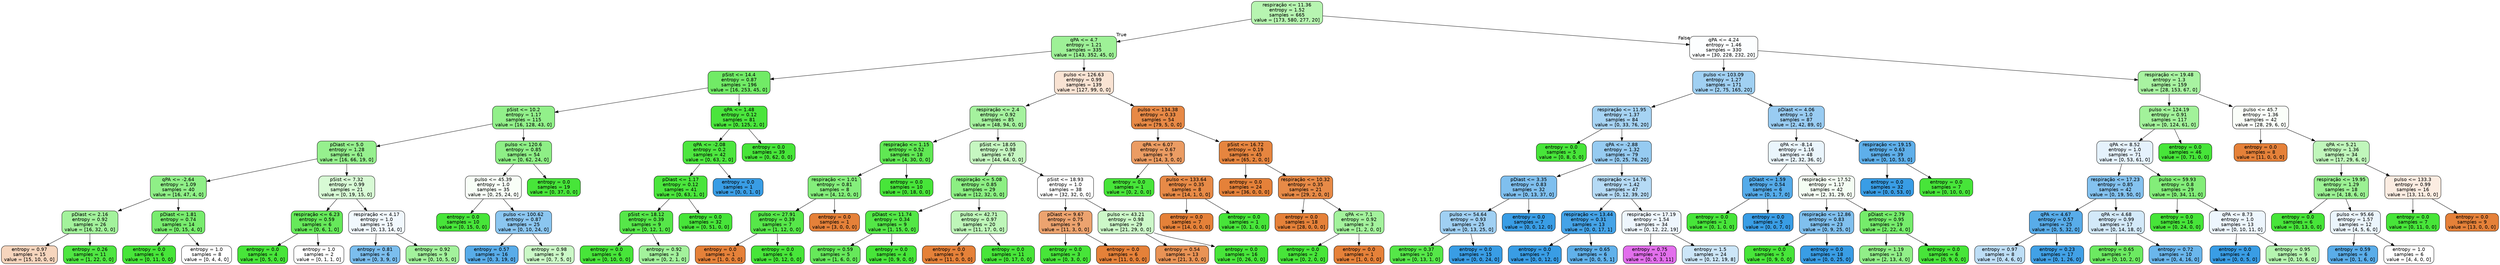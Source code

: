 digraph Tree {
node [shape=box, style="filled, rounded", color="black", fontname="helvetica"] ;
edge [fontname="helvetica"] ;
0 [label="respiração <= 11.36\nentropy = 1.52\nsamples = 665\nvalue = [173, 580, 277, 20]", fillcolor="#b7f5b1"] ;
1 [label="qPA <= 4.7\nentropy = 1.21\nsamples = 335\nvalue = [143, 352, 45, 0]", fillcolor="#9ef197"] ;
0 -> 1 [labeldistance=2.5, labelangle=45, headlabel="True"] ;
2 [label="pSist <= 14.4\nentropy = 0.87\nsamples = 196\nvalue = [16, 253, 45, 0]", fillcolor="#71eb66"] ;
1 -> 2 ;
3 [label="pSist <= 10.2\nentropy = 1.17\nsamples = 115\nvalue = [16, 128, 43, 0]", fillcolor="#92f08a"] ;
2 -> 3 ;
4 [label="pDiast <= 5.0\nentropy = 1.28\nsamples = 61\nvalue = [16, 66, 19, 0]", fillcolor="#96f08e"] ;
3 -> 4 ;
5 [label="qPA <= -2.64\nentropy = 1.09\nsamples = 40\nvalue = [16, 47, 4, 0]", fillcolor="#8fef87"] ;
4 -> 5 ;
6 [label="pDiast <= 2.16\nentropy = 0.92\nsamples = 26\nvalue = [16, 32, 0, 0]", fillcolor="#a3f29c"] ;
5 -> 6 ;
7 [label="entropy = 0.97\nsamples = 15\nvalue = [15, 10, 0, 0]", fillcolor="#f6d5bd"] ;
6 -> 7 ;
8 [label="entropy = 0.26\nsamples = 11\nvalue = [1, 22, 0, 0]", fillcolor="#4fe642"] ;
6 -> 8 ;
9 [label="pDiast <= 1.81\nentropy = 0.74\nsamples = 14\nvalue = [0, 15, 4, 0]", fillcolor="#78ec6e"] ;
5 -> 9 ;
10 [label="entropy = 0.0\nsamples = 6\nvalue = [0, 11, 0, 0]", fillcolor="#47e539"] ;
9 -> 10 ;
11 [label="entropy = 1.0\nsamples = 8\nvalue = [0, 4, 4, 0]", fillcolor="#ffffff"] ;
9 -> 11 ;
12 [label="pSist <= 7.32\nentropy = 0.99\nsamples = 21\nvalue = [0, 19, 15, 0]", fillcolor="#d8fad5"] ;
4 -> 12 ;
13 [label="respiração <= 6.23\nentropy = 0.59\nsamples = 6\nvalue = [0, 6, 1, 0]", fillcolor="#66e95a"] ;
12 -> 13 ;
14 [label="entropy = 0.0\nsamples = 4\nvalue = [0, 5, 0, 0]", fillcolor="#47e539"] ;
13 -> 14 ;
15 [label="entropy = 1.0\nsamples = 2\nvalue = [0, 1, 1, 0]", fillcolor="#ffffff"] ;
13 -> 15 ;
16 [label="respiração <= 4.17\nentropy = 1.0\nsamples = 15\nvalue = [0, 13, 14, 0]", fillcolor="#f1f8fd"] ;
12 -> 16 ;
17 [label="entropy = 0.81\nsamples = 6\nvalue = [0, 3, 9, 0]", fillcolor="#7bbeee"] ;
16 -> 17 ;
18 [label="entropy = 0.92\nsamples = 9\nvalue = [0, 10, 5, 0]", fillcolor="#a3f29c"] ;
16 -> 18 ;
19 [label="pulso <= 120.6\nentropy = 0.85\nsamples = 54\nvalue = [0, 62, 24, 0]", fillcolor="#8eef86"] ;
3 -> 19 ;
20 [label="pulso <= 45.39\nentropy = 1.0\nsamples = 35\nvalue = [0, 25, 24, 0]", fillcolor="#f8fef7"] ;
19 -> 20 ;
21 [label="entropy = 0.0\nsamples = 10\nvalue = [0, 15, 0, 0]", fillcolor="#47e539"] ;
20 -> 21 ;
22 [label="pulso <= 100.62\nentropy = 0.87\nsamples = 25\nvalue = [0, 10, 24, 0]", fillcolor="#8bc6f0"] ;
20 -> 22 ;
23 [label="entropy = 0.57\nsamples = 16\nvalue = [0, 3, 19, 0]", fillcolor="#58ace9"] ;
22 -> 23 ;
24 [label="entropy = 0.98\nsamples = 9\nvalue = [0, 7, 5, 0]", fillcolor="#caf8c6"] ;
22 -> 24 ;
25 [label="entropy = 0.0\nsamples = 19\nvalue = [0, 37, 0, 0]", fillcolor="#47e539"] ;
19 -> 25 ;
26 [label="qPA <= 1.48\nentropy = 0.12\nsamples = 81\nvalue = [0, 125, 2, 0]", fillcolor="#4ae53c"] ;
2 -> 26 ;
27 [label="qPA <= -2.08\nentropy = 0.2\nsamples = 42\nvalue = [0, 63, 2, 0]", fillcolor="#4de63f"] ;
26 -> 27 ;
28 [label="pDiast <= 1.17\nentropy = 0.12\nsamples = 41\nvalue = [0, 63, 1, 0]", fillcolor="#4ae53c"] ;
27 -> 28 ;
29 [label="pSist <= 18.12\nentropy = 0.39\nsamples = 9\nvalue = [0, 12, 1, 0]", fillcolor="#56e749"] ;
28 -> 29 ;
30 [label="entropy = 0.0\nsamples = 6\nvalue = [0, 10, 0, 0]", fillcolor="#47e539"] ;
29 -> 30 ;
31 [label="entropy = 0.92\nsamples = 3\nvalue = [0, 2, 1, 0]", fillcolor="#a3f29c"] ;
29 -> 31 ;
32 [label="entropy = 0.0\nsamples = 32\nvalue = [0, 51, 0, 0]", fillcolor="#47e539"] ;
28 -> 32 ;
33 [label="entropy = 0.0\nsamples = 1\nvalue = [0, 0, 1, 0]", fillcolor="#399de5"] ;
27 -> 33 ;
34 [label="entropy = 0.0\nsamples = 39\nvalue = [0, 62, 0, 0]", fillcolor="#47e539"] ;
26 -> 34 ;
35 [label="pulso <= 126.63\nentropy = 0.99\nsamples = 139\nvalue = [127, 99, 0, 0]", fillcolor="#f9e3d3"] ;
1 -> 35 ;
36 [label="respiração <= 2.4\nentropy = 0.92\nsamples = 85\nvalue = [48, 94, 0, 0]", fillcolor="#a5f29e"] ;
35 -> 36 ;
37 [label="respiração <= 1.15\nentropy = 0.52\nsamples = 18\nvalue = [4, 30, 0, 0]", fillcolor="#60e853"] ;
36 -> 37 ;
38 [label="respiração <= 1.01\nentropy = 0.81\nsamples = 8\nvalue = [4, 12, 0, 0]", fillcolor="#84ee7b"] ;
37 -> 38 ;
39 [label="pulso <= 27.91\nentropy = 0.39\nsamples = 7\nvalue = [1, 12, 0, 0]", fillcolor="#56e749"] ;
38 -> 39 ;
40 [label="entropy = 0.0\nsamples = 1\nvalue = [1, 0, 0, 0]", fillcolor="#e58139"] ;
39 -> 40 ;
41 [label="entropy = 0.0\nsamples = 6\nvalue = [0, 12, 0, 0]", fillcolor="#47e539"] ;
39 -> 41 ;
42 [label="entropy = 0.0\nsamples = 1\nvalue = [3, 0, 0, 0]", fillcolor="#e58139"] ;
38 -> 42 ;
43 [label="entropy = 0.0\nsamples = 10\nvalue = [0, 18, 0, 0]", fillcolor="#47e539"] ;
37 -> 43 ;
44 [label="pSist <= 18.05\nentropy = 0.98\nsamples = 67\nvalue = [44, 64, 0, 0]", fillcolor="#c6f7c1"] ;
36 -> 44 ;
45 [label="respiração <= 5.08\nentropy = 0.85\nsamples = 29\nvalue = [12, 32, 0, 0]", fillcolor="#8cef83"] ;
44 -> 45 ;
46 [label="pDiast <= 11.74\nentropy = 0.34\nsamples = 9\nvalue = [1, 15, 0, 0]", fillcolor="#53e746"] ;
45 -> 46 ;
47 [label="entropy = 0.59\nsamples = 5\nvalue = [1, 6, 0, 0]", fillcolor="#66e95a"] ;
46 -> 47 ;
48 [label="entropy = 0.0\nsamples = 4\nvalue = [0, 9, 0, 0]", fillcolor="#47e539"] ;
46 -> 48 ;
49 [label="pulso <= 42.71\nentropy = 0.97\nsamples = 20\nvalue = [11, 17, 0, 0]", fillcolor="#bef6b9"] ;
45 -> 49 ;
50 [label="entropy = 0.0\nsamples = 9\nvalue = [11, 0, 0, 0]", fillcolor="#e58139"] ;
49 -> 50 ;
51 [label="entropy = 0.0\nsamples = 11\nvalue = [0, 17, 0, 0]", fillcolor="#47e539"] ;
49 -> 51 ;
52 [label="pSist <= 18.93\nentropy = 1.0\nsamples = 38\nvalue = [32, 32, 0, 0]", fillcolor="#ffffff"] ;
44 -> 52 ;
53 [label="pDiast <= 9.67\nentropy = 0.75\nsamples = 9\nvalue = [11, 3, 0, 0]", fillcolor="#eca36f"] ;
52 -> 53 ;
54 [label="entropy = 0.0\nsamples = 3\nvalue = [0, 3, 0, 0]", fillcolor="#47e539"] ;
53 -> 54 ;
55 [label="entropy = 0.0\nsamples = 6\nvalue = [11, 0, 0, 0]", fillcolor="#e58139"] ;
53 -> 55 ;
56 [label="pulso <= 43.21\nentropy = 0.98\nsamples = 29\nvalue = [21, 29, 0, 0]", fillcolor="#ccf8c8"] ;
52 -> 56 ;
57 [label="entropy = 0.54\nsamples = 13\nvalue = [21, 3, 0, 0]", fillcolor="#e99355"] ;
56 -> 57 ;
58 [label="entropy = 0.0\nsamples = 16\nvalue = [0, 26, 0, 0]", fillcolor="#47e539"] ;
56 -> 58 ;
59 [label="pulso <= 134.38\nentropy = 0.33\nsamples = 54\nvalue = [79, 5, 0, 0]", fillcolor="#e78946"] ;
35 -> 59 ;
60 [label="qPA <= 6.07\nentropy = 0.67\nsamples = 9\nvalue = [14, 3, 0, 0]", fillcolor="#eb9c63"] ;
59 -> 60 ;
61 [label="entropy = 0.0\nsamples = 1\nvalue = [0, 2, 0, 0]", fillcolor="#47e539"] ;
60 -> 61 ;
62 [label="pulso <= 133.64\nentropy = 0.35\nsamples = 8\nvalue = [14, 1, 0, 0]", fillcolor="#e78a47"] ;
60 -> 62 ;
63 [label="entropy = 0.0\nsamples = 7\nvalue = [14, 0, 0, 0]", fillcolor="#e58139"] ;
62 -> 63 ;
64 [label="entropy = 0.0\nsamples = 1\nvalue = [0, 1, 0, 0]", fillcolor="#47e539"] ;
62 -> 64 ;
65 [label="pSist <= 16.72\nentropy = 0.19\nsamples = 45\nvalue = [65, 2, 0, 0]", fillcolor="#e6853f"] ;
59 -> 65 ;
66 [label="entropy = 0.0\nsamples = 24\nvalue = [36, 0, 0, 0]", fillcolor="#e58139"] ;
65 -> 66 ;
67 [label="respiração <= 10.32\nentropy = 0.35\nsamples = 21\nvalue = [29, 2, 0, 0]", fillcolor="#e78a47"] ;
65 -> 67 ;
68 [label="entropy = 0.0\nsamples = 18\nvalue = [28, 0, 0, 0]", fillcolor="#e58139"] ;
67 -> 68 ;
69 [label="qPA <= 7.1\nentropy = 0.92\nsamples = 3\nvalue = [1, 2, 0, 0]", fillcolor="#a3f29c"] ;
67 -> 69 ;
70 [label="entropy = 0.0\nsamples = 2\nvalue = [0, 2, 0, 0]", fillcolor="#47e539"] ;
69 -> 70 ;
71 [label="entropy = 0.0\nsamples = 1\nvalue = [1, 0, 0, 0]", fillcolor="#e58139"] ;
69 -> 71 ;
72 [label="qPA <= 4.24\nentropy = 1.46\nsamples = 330\nvalue = [30, 228, 232, 20]", fillcolor="#fcfeff"] ;
0 -> 72 [labeldistance=2.5, labelangle=-45, headlabel="False"] ;
73 [label="pulso <= 103.09\nentropy = 1.27\nsamples = 171\nvalue = [2, 75, 165, 20]", fillcolor="#a0d0f2"] ;
72 -> 73 ;
74 [label="respiração <= 11.95\nentropy = 1.37\nsamples = 84\nvalue = [0, 33, 76, 20]", fillcolor="#a6d3f3"] ;
73 -> 74 ;
75 [label="entropy = 0.0\nsamples = 5\nvalue = [0, 8, 0, 0]", fillcolor="#47e539"] ;
74 -> 75 ;
76 [label="qPA <= -2.88\nentropy = 1.32\nsamples = 79\nvalue = [0, 25, 76, 20]", fillcolor="#96cbf1"] ;
74 -> 76 ;
77 [label="pDiast <= 3.35\nentropy = 0.83\nsamples = 32\nvalue = [0, 13, 37, 0]", fillcolor="#7fbfee"] ;
76 -> 77 ;
78 [label="pulso <= 54.64\nentropy = 0.93\nsamples = 25\nvalue = [0, 13, 25, 0]", fillcolor="#a0d0f3"] ;
77 -> 78 ;
79 [label="entropy = 0.37\nsamples = 10\nvalue = [0, 13, 1, 0]", fillcolor="#55e748"] ;
78 -> 79 ;
80 [label="entropy = 0.0\nsamples = 15\nvalue = [0, 0, 24, 0]", fillcolor="#399de5"] ;
78 -> 80 ;
81 [label="entropy = 0.0\nsamples = 7\nvalue = [0, 0, 12, 0]", fillcolor="#399de5"] ;
77 -> 81 ;
82 [label="respiração <= 14.76\nentropy = 1.42\nsamples = 47\nvalue = [0, 12, 39, 20]", fillcolor="#b5daf5"] ;
76 -> 82 ;
83 [label="respiração <= 13.44\nentropy = 0.31\nsamples = 13\nvalue = [0, 0, 17, 1]", fillcolor="#45a3e7"] ;
82 -> 83 ;
84 [label="entropy = 0.0\nsamples = 7\nvalue = [0, 0, 12, 0]", fillcolor="#399de5"] ;
83 -> 84 ;
85 [label="entropy = 0.65\nsamples = 6\nvalue = [0, 0, 5, 1]", fillcolor="#61b1ea"] ;
83 -> 85 ;
86 [label="respiração <= 17.19\nentropy = 1.54\nsamples = 34\nvalue = [0, 12, 22, 19]", fillcolor="#eef6fd"] ;
82 -> 86 ;
87 [label="entropy = 0.75\nsamples = 10\nvalue = [0, 0, 3, 11]", fillcolor="#e26fec"] ;
86 -> 87 ;
88 [label="entropy = 1.5\nsamples = 24\nvalue = [0, 12, 19, 8]", fillcolor="#cce6f8"] ;
86 -> 88 ;
89 [label="pDiast <= 4.06\nentropy = 1.0\nsamples = 87\nvalue = [2, 42, 89, 0]", fillcolor="#99ccf2"] ;
73 -> 89 ;
90 [label="qPA <= -8.14\nentropy = 1.16\nsamples = 48\nvalue = [2, 32, 36, 0]", fillcolor="#eaf5fc"] ;
89 -> 90 ;
91 [label="pDiast <= 1.59\nentropy = 0.54\nsamples = 6\nvalue = [0, 1, 7, 0]", fillcolor="#55abe9"] ;
90 -> 91 ;
92 [label="entropy = 0.0\nsamples = 1\nvalue = [0, 1, 0, 0]", fillcolor="#47e539"] ;
91 -> 92 ;
93 [label="entropy = 0.0\nsamples = 5\nvalue = [0, 0, 7, 0]", fillcolor="#399de5"] ;
91 -> 93 ;
94 [label="respiração <= 17.52\nentropy = 1.17\nsamples = 42\nvalue = [2, 31, 29, 0]", fillcolor="#f4fdf3"] ;
90 -> 94 ;
95 [label="respiração <= 12.86\nentropy = 0.83\nsamples = 23\nvalue = [0, 9, 25, 0]", fillcolor="#80c0ee"] ;
94 -> 95 ;
96 [label="entropy = 0.0\nsamples = 5\nvalue = [0, 9, 0, 0]", fillcolor="#47e539"] ;
95 -> 96 ;
97 [label="entropy = 0.0\nsamples = 18\nvalue = [0, 0, 25, 0]", fillcolor="#399de5"] ;
95 -> 97 ;
98 [label="pDiast <= 2.79\nentropy = 0.95\nsamples = 19\nvalue = [2, 22, 4, 0]", fillcolor="#75ec6b"] ;
94 -> 98 ;
99 [label="entropy = 1.19\nsamples = 13\nvalue = [2, 13, 4, 0]", fillcolor="#91ef88"] ;
98 -> 99 ;
100 [label="entropy = 0.0\nsamples = 6\nvalue = [0, 9, 0, 0]", fillcolor="#47e539"] ;
98 -> 100 ;
101 [label="respiração <= 19.15\nentropy = 0.63\nsamples = 39\nvalue = [0, 10, 53, 0]", fillcolor="#5eafea"] ;
89 -> 101 ;
102 [label="entropy = 0.0\nsamples = 32\nvalue = [0, 0, 53, 0]", fillcolor="#399de5"] ;
101 -> 102 ;
103 [label="entropy = 0.0\nsamples = 7\nvalue = [0, 10, 0, 0]", fillcolor="#47e539"] ;
101 -> 103 ;
104 [label="respiração <= 19.48\nentropy = 1.3\nsamples = 159\nvalue = [28, 153, 67, 0]", fillcolor="#a8f3a1"] ;
72 -> 104 ;
105 [label="pulso <= 124.19\nentropy = 0.91\nsamples = 117\nvalue = [0, 124, 61, 0]", fillcolor="#a2f29a"] ;
104 -> 105 ;
106 [label="qPA <= 8.52\nentropy = 1.0\nsamples = 71\nvalue = [0, 53, 61, 0]", fillcolor="#e5f2fc"] ;
105 -> 106 ;
107 [label="respiração <= 17.23\nentropy = 0.85\nsamples = 42\nvalue = [0, 19, 50, 0]", fillcolor="#84c2ef"] ;
106 -> 107 ;
108 [label="qPA <= 4.67\nentropy = 0.57\nsamples = 25\nvalue = [0, 5, 32, 0]", fillcolor="#58ace9"] ;
107 -> 108 ;
109 [label="entropy = 0.97\nsamples = 8\nvalue = [0, 4, 6, 0]", fillcolor="#bddef6"] ;
108 -> 109 ;
110 [label="entropy = 0.23\nsamples = 17\nvalue = [0, 1, 26, 0]", fillcolor="#41a1e6"] ;
108 -> 110 ;
111 [label="qPA <= 4.68\nentropy = 0.99\nsamples = 17\nvalue = [0, 14, 18, 0]", fillcolor="#d3e9f9"] ;
107 -> 111 ;
112 [label="entropy = 0.65\nsamples = 7\nvalue = [0, 10, 2, 0]", fillcolor="#6cea61"] ;
111 -> 112 ;
113 [label="entropy = 0.72\nsamples = 10\nvalue = [0, 4, 16, 0]", fillcolor="#6ab6ec"] ;
111 -> 113 ;
114 [label="pulso <= 59.93\nentropy = 0.8\nsamples = 29\nvalue = [0, 34, 11, 0]", fillcolor="#83ed79"] ;
106 -> 114 ;
115 [label="entropy = 0.0\nsamples = 16\nvalue = [0, 24, 0, 0]", fillcolor="#47e539"] ;
114 -> 115 ;
116 [label="qPA <= 8.73\nentropy = 1.0\nsamples = 13\nvalue = [0, 10, 11, 0]", fillcolor="#edf6fd"] ;
114 -> 116 ;
117 [label="entropy = 0.0\nsamples = 4\nvalue = [0, 0, 5, 0]", fillcolor="#399de5"] ;
116 -> 117 ;
118 [label="entropy = 0.95\nsamples = 9\nvalue = [0, 10, 6, 0]", fillcolor="#b5f5b0"] ;
116 -> 118 ;
119 [label="entropy = 0.0\nsamples = 46\nvalue = [0, 71, 0, 0]", fillcolor="#47e539"] ;
105 -> 119 ;
120 [label="pulso <= 45.7\nentropy = 1.36\nsamples = 42\nvalue = [28, 29, 6, 0]", fillcolor="#fafef9"] ;
104 -> 120 ;
121 [label="entropy = 0.0\nsamples = 8\nvalue = [11, 0, 0, 0]", fillcolor="#e58139"] ;
120 -> 121 ;
122 [label="qPA <= 5.21\nentropy = 1.36\nsamples = 34\nvalue = [17, 29, 6, 0]", fillcolor="#c0f6bb"] ;
120 -> 122 ;
123 [label="respiração <= 19.95\nentropy = 1.29\nsamples = 18\nvalue = [4, 18, 6, 0]", fillcolor="#9bf193"] ;
122 -> 123 ;
124 [label="entropy = 0.0\nsamples = 6\nvalue = [0, 13, 0, 0]", fillcolor="#47e539"] ;
123 -> 124 ;
125 [label="pulso <= 95.66\nentropy = 1.57\nsamples = 12\nvalue = [4, 5, 6, 0]", fillcolor="#ebf5fc"] ;
123 -> 125 ;
126 [label="entropy = 0.59\nsamples = 6\nvalue = [0, 1, 6, 0]", fillcolor="#5aade9"] ;
125 -> 126 ;
127 [label="entropy = 1.0\nsamples = 6\nvalue = [4, 4, 0, 0]", fillcolor="#ffffff"] ;
125 -> 127 ;
128 [label="pulso <= 133.3\nentropy = 0.99\nsamples = 16\nvalue = [13, 11, 0, 0]", fillcolor="#fbece1"] ;
122 -> 128 ;
129 [label="entropy = 0.0\nsamples = 7\nvalue = [0, 11, 0, 0]", fillcolor="#47e539"] ;
128 -> 129 ;
130 [label="entropy = 0.0\nsamples = 9\nvalue = [13, 0, 0, 0]", fillcolor="#e58139"] ;
128 -> 130 ;
}